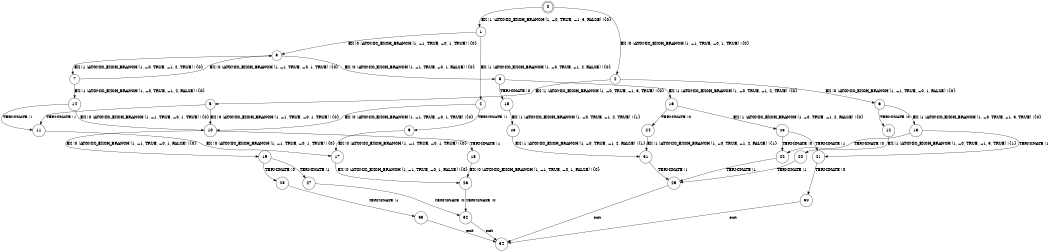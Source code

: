 digraph BCG {
size = "7, 10.5";
center = TRUE;
node [shape = circle];
0 [peripheries = 2];
0 -> 1 [label = "EX !1 !ATOMIC_EXCH_BRANCH (1, +0, TRUE, +1, 3, FALSE) !{0}"];
0 -> 2 [label = "EX !0 !ATOMIC_EXCH_BRANCH (1, +1, TRUE, +0, 1, TRUE) !{0}"];
1 -> 3 [label = "EX !0 !ATOMIC_EXCH_BRANCH (1, +1, TRUE, +0, 1, TRUE) !{0}"];
1 -> 4 [label = "EX !1 !ATOMIC_EXCH_BRANCH (1, +0, TRUE, +1, 2, FALSE) !{0}"];
2 -> 5 [label = "EX !1 !ATOMIC_EXCH_BRANCH (1, +0, TRUE, +1, 3, TRUE) !{0}"];
2 -> 6 [label = "EX !0 !ATOMIC_EXCH_BRANCH (1, +1, TRUE, +0, 1, FALSE) !{0}"];
3 -> 7 [label = "EX !1 !ATOMIC_EXCH_BRANCH (1, +0, TRUE, +1, 2, TRUE) !{0}"];
3 -> 8 [label = "EX !0 !ATOMIC_EXCH_BRANCH (1, +1, TRUE, +0, 1, FALSE) !{0}"];
4 -> 9 [label = "TERMINATE !1"];
4 -> 10 [label = "EX !0 !ATOMIC_EXCH_BRANCH (1, +1, TRUE, +0, 1, TRUE) !{0}"];
5 -> 11 [label = "TERMINATE !1"];
5 -> 10 [label = "EX !0 !ATOMIC_EXCH_BRANCH (1, +1, TRUE, +0, 1, TRUE) !{0}"];
6 -> 12 [label = "TERMINATE !0"];
6 -> 13 [label = "EX !1 !ATOMIC_EXCH_BRANCH (1, +0, TRUE, +1, 3, TRUE) !{0}"];
7 -> 14 [label = "EX !1 !ATOMIC_EXCH_BRANCH (1, +0, TRUE, +1, 2, FALSE) !{0}"];
7 -> 3 [label = "EX !0 !ATOMIC_EXCH_BRANCH (1, +1, TRUE, +0, 1, TRUE) !{0}"];
8 -> 15 [label = "TERMINATE !0"];
8 -> 16 [label = "EX !1 !ATOMIC_EXCH_BRANCH (1, +0, TRUE, +1, 2, TRUE) !{0}"];
9 -> 17 [label = "EX !0 !ATOMIC_EXCH_BRANCH (1, +1, TRUE, +0, 1, TRUE) !{0}"];
10 -> 18 [label = "TERMINATE !1"];
10 -> 19 [label = "EX !0 !ATOMIC_EXCH_BRANCH (1, +1, TRUE, +0, 1, FALSE) !{0}"];
11 -> 17 [label = "EX !0 !ATOMIC_EXCH_BRANCH (1, +1, TRUE, +0, 1, TRUE) !{0}"];
12 -> 20 [label = "EX !1 !ATOMIC_EXCH_BRANCH (1, +0, TRUE, +1, 3, TRUE) !{1}"];
13 -> 21 [label = "TERMINATE !1"];
13 -> 22 [label = "TERMINATE !0"];
14 -> 11 [label = "TERMINATE !1"];
14 -> 10 [label = "EX !0 !ATOMIC_EXCH_BRANCH (1, +1, TRUE, +0, 1, TRUE) !{0}"];
15 -> 23 [label = "EX !1 !ATOMIC_EXCH_BRANCH (1, +0, TRUE, +1, 2, TRUE) !{1}"];
16 -> 24 [label = "TERMINATE !0"];
16 -> 25 [label = "EX !1 !ATOMIC_EXCH_BRANCH (1, +0, TRUE, +1, 2, FALSE) !{0}"];
17 -> 26 [label = "EX !0 !ATOMIC_EXCH_BRANCH (1, +1, TRUE, +0, 1, FALSE) !{0}"];
18 -> 26 [label = "EX !0 !ATOMIC_EXCH_BRANCH (1, +1, TRUE, +0, 1, FALSE) !{0}"];
19 -> 27 [label = "TERMINATE !1"];
19 -> 28 [label = "TERMINATE !0"];
20 -> 29 [label = "TERMINATE !1"];
21 -> 30 [label = "TERMINATE !0"];
22 -> 29 [label = "TERMINATE !1"];
23 -> 31 [label = "EX !1 !ATOMIC_EXCH_BRANCH (1, +0, TRUE, +1, 2, FALSE) !{1}"];
24 -> 31 [label = "EX !1 !ATOMIC_EXCH_BRANCH (1, +0, TRUE, +1, 2, FALSE) !{1}"];
25 -> 21 [label = "TERMINATE !1"];
25 -> 22 [label = "TERMINATE !0"];
26 -> 32 [label = "TERMINATE !0"];
27 -> 32 [label = "TERMINATE !0"];
28 -> 33 [label = "TERMINATE !1"];
29 -> 34 [label = "exit"];
30 -> 34 [label = "exit"];
31 -> 29 [label = "TERMINATE !1"];
32 -> 34 [label = "exit"];
33 -> 34 [label = "exit"];
}
